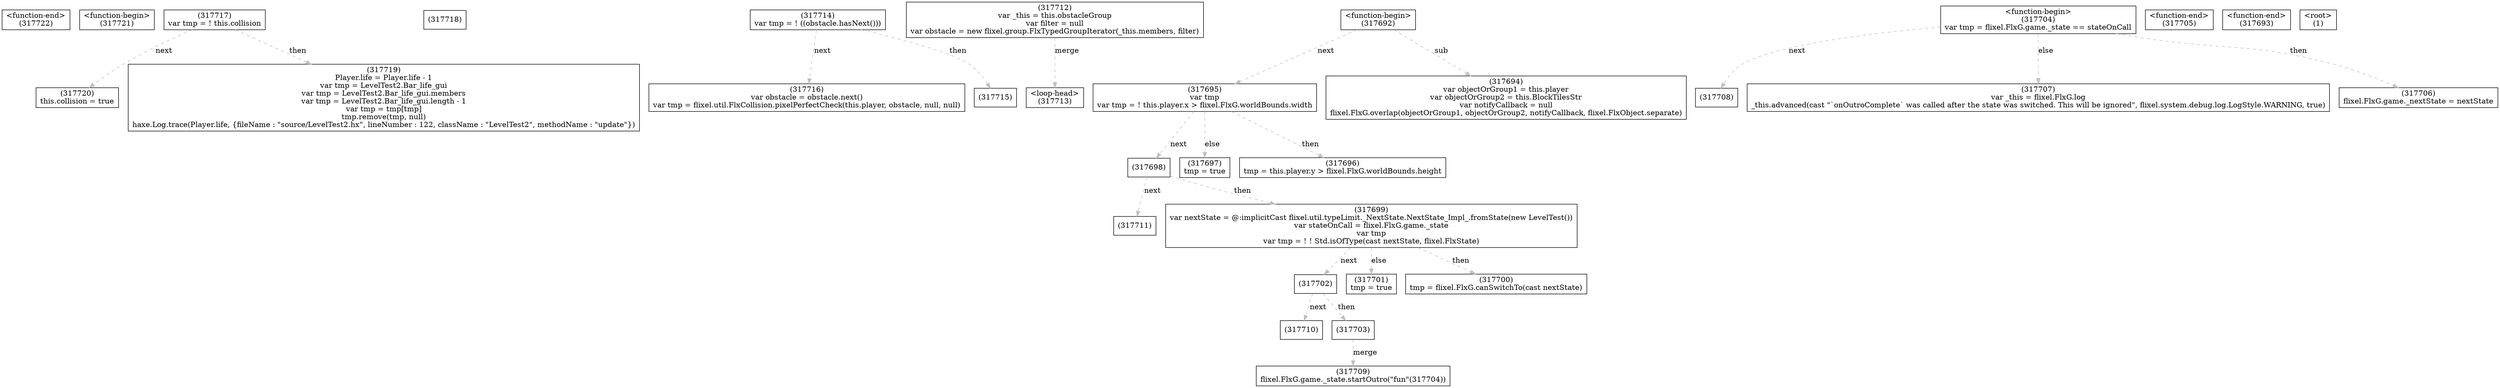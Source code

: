 digraph graphname {
n317722 [shape=box,label="<function-end>
(317722)"];
n317721 [shape=box,label="<function-begin>
(317721)"];
n317720 [shape=box,label="(317720)\nthis.collision = true"];
n317719 [shape=box,label="(317719)\nPlayer.life = Player.life - 1\nvar tmp = LevelTest2.Bar_life_gui\nvar tmp = LevelTest2.Bar_life_gui.members\nvar tmp = LevelTest2.Bar_life_gui.length - 1\nvar tmp = tmp[tmp]\ntmp.remove(tmp, null)\nhaxe.Log.trace(Player.life, {fileName : \"source/LevelTest2.hx\", lineNumber : 122, className : \"LevelTest2\", methodName : \"update\"})"];
n317718 [shape=box,label="(317718)"];
n317717 [shape=box,label="(317717)\nvar tmp = ! this.collision"];
n317717 -> n317719[style="dashed",color="gray",label="then"];
n317717 -> n317720[style="dashed",color="gray",label="next"];
n317716 [shape=box,label="(317716)\nvar obstacle = obstacle.next()\nvar tmp = flixel.util.FlxCollision.pixelPerfectCheck(this.player, obstacle, null, null)"];
n317715 [shape=box,label="(317715)"];
n317714 [shape=box,label="(317714)\nvar tmp = ! ((obstacle.hasNext()))"];
n317714 -> n317715[style="dashed",color="gray",label="then"];
n317714 -> n317716[style="dashed",color="gray",label="next"];
n317713 [shape=box,label="<loop-head>
(317713)"];
n317712 [shape=box,label="(317712)\nvar _this = this.obstacleGroup\nvar filter = null\nvar obstacle = new flixel.group.FlxTypedGroupIterator(_this.members, filter)"];
n317712 -> n317713[style="dashed",color="gray",label="merge"];
n317711 [shape=box,label="(317711)"];
n317710 [shape=box,label="(317710)"];
n317709 [shape=box,label="(317709)\nflixel.FlxG.game._state.startOutro(\"fun\"(317704))"];
n317708 [shape=box,label="(317708)"];
n317707 [shape=box,label="(317707)\nvar _this = flixel.FlxG.log\n_this.advanced(cast \"`onOutroComplete` was called after the state was switched. This will be ignored\", flixel.system.debug.log.LogStyle.WARNING, true)"];
n317706 [shape=box,label="(317706)\nflixel.FlxG.game._nextState = nextState"];
n317705 [shape=box,label="<function-end>
(317705)"];
n317704 [shape=box,label="<function-begin>
(317704)\nvar tmp = flixel.FlxG.game._state == stateOnCall"];
n317704 -> n317706[style="dashed",color="gray",label="then"];
n317704 -> n317707[style="dashed",color="gray",label="else"];
n317704 -> n317708[style="dashed",color="gray",label="next"];
n317703 [shape=box,label="(317703)"];
n317703 -> n317709[style="dashed",color="gray",label="merge"];
n317702 [shape=box,label="(317702)"];
n317702 -> n317703[style="dashed",color="gray",label="then"];
n317702 -> n317710[style="dashed",color="gray",label="next"];
n317701 [shape=box,label="(317701)\ntmp = true"];
n317700 [shape=box,label="(317700)\ntmp = flixel.FlxG.canSwitchTo(cast nextState)"];
n317699 [shape=box,label="(317699)\nvar nextState = @:implicitCast flixel.util.typeLimit._NextState.NextState_Impl_.fromState(new LevelTest())\nvar stateOnCall = flixel.FlxG.game._state\nvar tmp\nvar tmp = ! ! Std.isOfType(cast nextState, flixel.FlxState)"];
n317699 -> n317700[style="dashed",color="gray",label="then"];
n317699 -> n317701[style="dashed",color="gray",label="else"];
n317699 -> n317702[style="dashed",color="gray",label="next"];
n317698 [shape=box,label="(317698)"];
n317698 -> n317699[style="dashed",color="gray",label="then"];
n317698 -> n317711[style="dashed",color="gray",label="next"];
n317697 [shape=box,label="(317697)\ntmp = true"];
n317696 [shape=box,label="(317696)\ntmp = this.player.y > flixel.FlxG.worldBounds.height"];
n317695 [shape=box,label="(317695)\nvar tmp\nvar tmp = ! this.player.x > flixel.FlxG.worldBounds.width"];
n317695 -> n317696[style="dashed",color="gray",label="then"];
n317695 -> n317697[style="dashed",color="gray",label="else"];
n317695 -> n317698[style="dashed",color="gray",label="next"];
n317694 [shape=box,label="(317694)\nvar objectOrGroup1 = this.player\nvar objectOrGroup2 = this.BlockTilesStr\nvar notifyCallback = null\nflixel.FlxG.overlap(objectOrGroup1, objectOrGroup2, notifyCallback, flixel.FlxObject.separate)"];
n317693 [shape=box,label="<function-end>
(317693)"];
n317692 [shape=box,label="<function-begin>
(317692)"];
n317692 -> n317694[style="dashed",color="gray",label="sub"];
n317692 -> n317695[style="dashed",color="gray",label="next"];
n1 [shape=box,label="<root>
(1)"];
}
